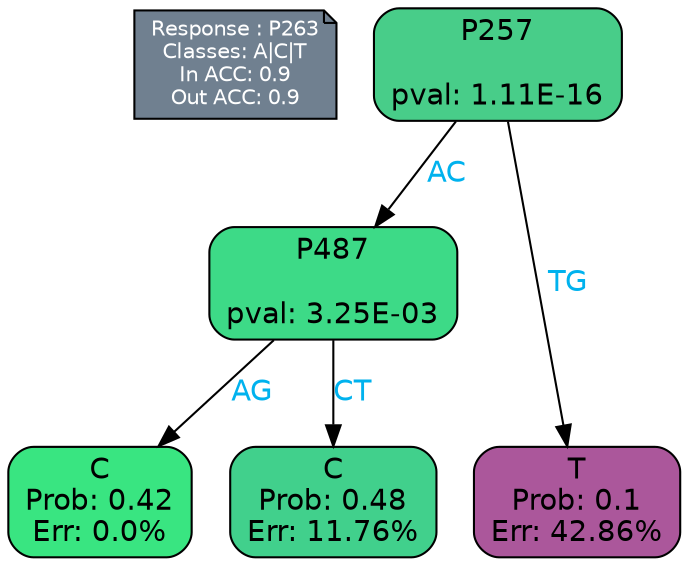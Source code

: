 digraph Tree {
node [shape=box, style="filled, rounded", color="black", fontname=helvetica] ;
graph [ranksep=equally, splines=polylines, bgcolor=transparent, dpi=600] ;
edge [fontname=helvetica] ;
LEGEND [label="Response : P263
Classes: A|C|T
In ACC: 0.9
Out ACC: 0.9
",shape=note,align=left,style=filled,fillcolor="slategray",fontcolor="white",fontsize=10];1 [label="P257

pval: 1.11E-16", fillcolor="#48cd89"] ;
2 [label="P487

pval: 3.25E-03", fillcolor="#3dda87"] ;
3 [label="C
Prob: 0.42
Err: 0.0%", fillcolor="#39e581"] ;
4 [label="C
Prob: 0.48
Err: 11.76%", fillcolor="#41d08c"] ;
5 [label="T
Prob: 0.1
Err: 42.86%", fillcolor="#ab579b"] ;
1 -> 2 [label="AC",fontcolor=deepskyblue2] ;
1 -> 5 [label="TG",fontcolor=deepskyblue2] ;
2 -> 3 [label="AG",fontcolor=deepskyblue2] ;
2 -> 4 [label="CT",fontcolor=deepskyblue2] ;
{rank = same; 3;4;5;}{rank = same; LEGEND;1;}}